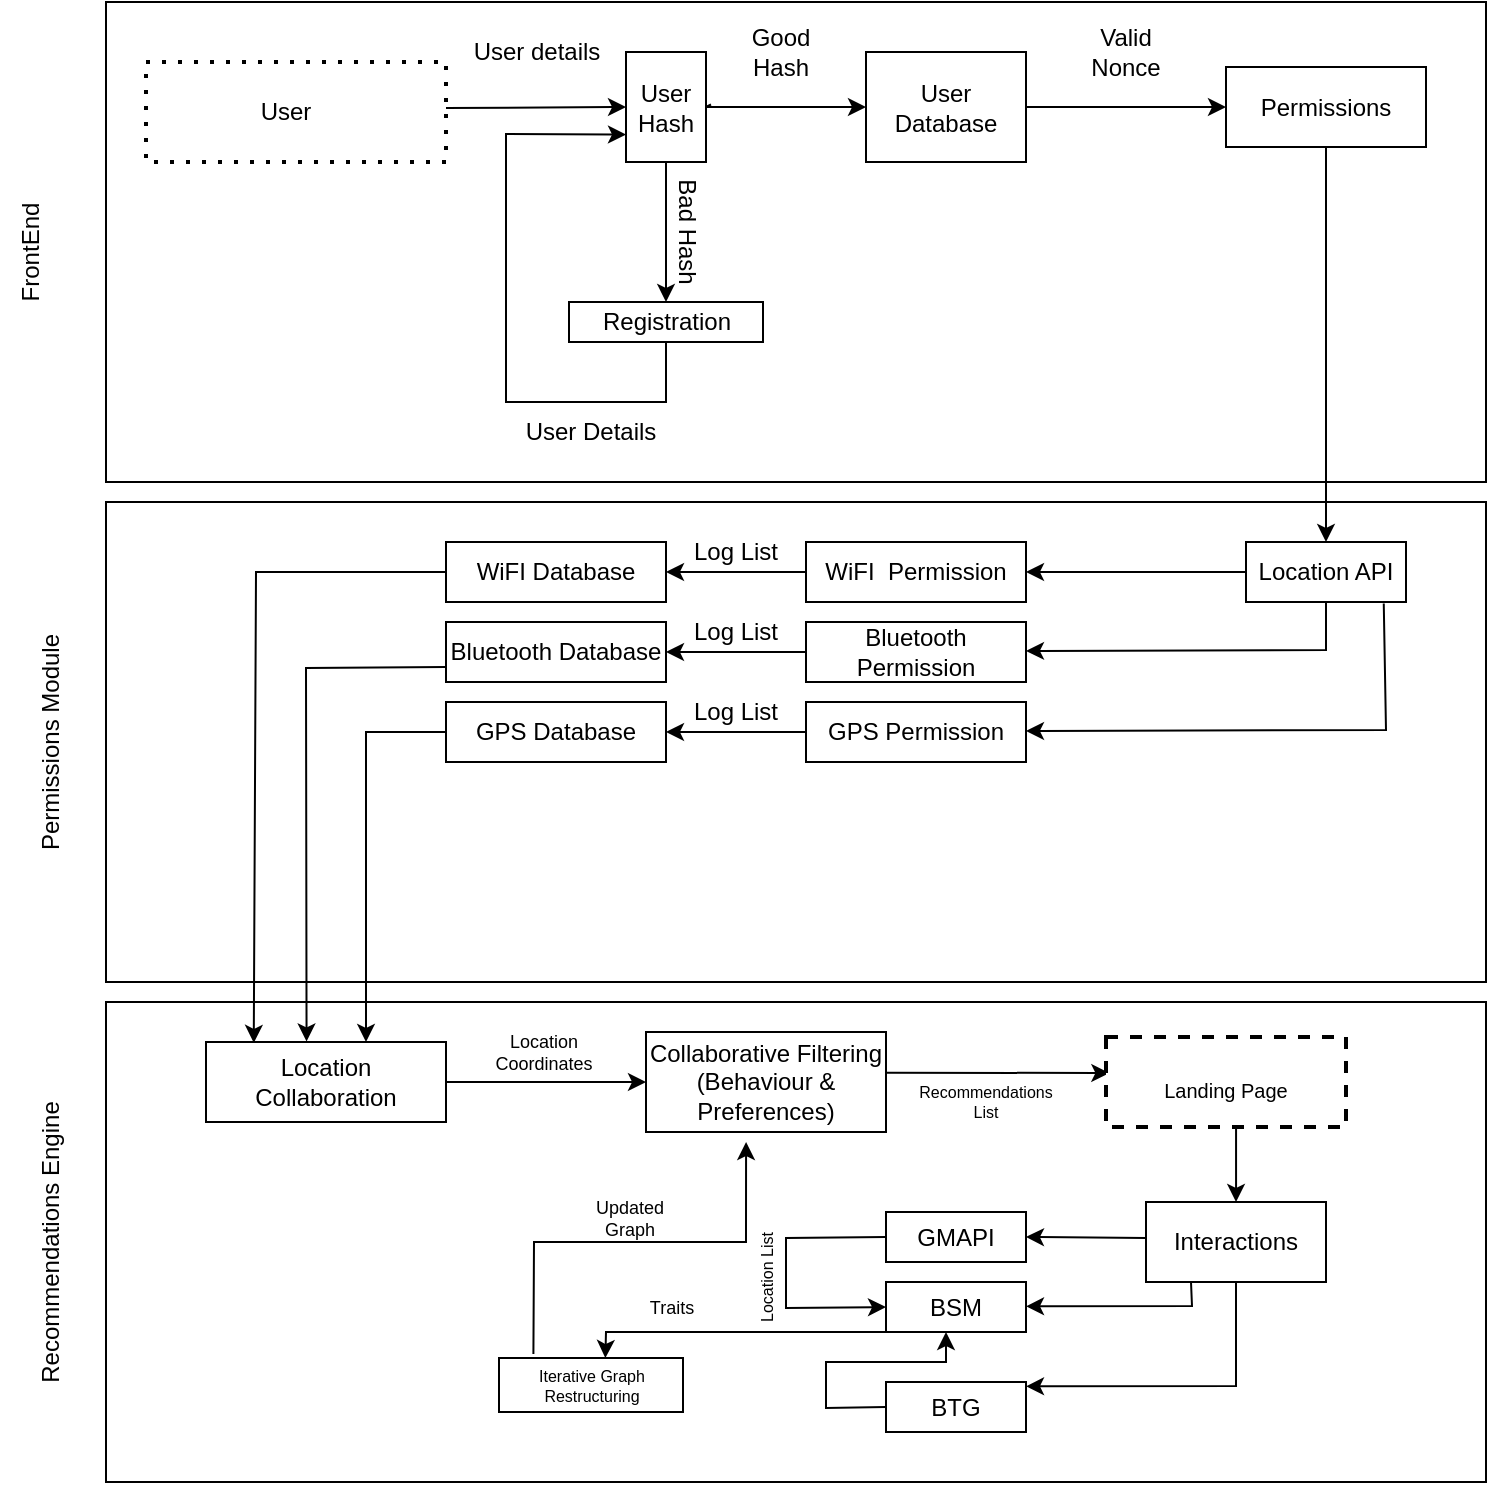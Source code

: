 <mxfile version="16.4.3" type="github">
  <diagram id="G93JfH-K6TFxdWQqkhoN" name="Page-1">
    <mxGraphModel dx="539" dy="300" grid="1" gridSize="10" guides="1" tooltips="1" connect="1" arrows="1" fold="1" page="1" pageScale="1" pageWidth="850" pageHeight="1100" math="0" shadow="0">
      <root>
        <mxCell id="0" />
        <mxCell id="1" parent="0" />
        <mxCell id="0GJwcLVpLiTRm4O1bHKz-1" value="" style="rounded=0;whiteSpace=wrap;html=1;" vertex="1" parent="1">
          <mxGeometry x="210" y="80" width="690" height="240" as="geometry" />
        </mxCell>
        <mxCell id="0GJwcLVpLiTRm4O1bHKz-3" value="FrontEnd&lt;br&gt;" style="text;html=1;strokeColor=none;fillColor=none;align=center;verticalAlign=middle;whiteSpace=wrap;rounded=0;rotation=-90;" vertex="1" parent="1">
          <mxGeometry x="50" y="190" width="245" height="30" as="geometry" />
        </mxCell>
        <mxCell id="0GJwcLVpLiTRm4O1bHKz-11" value="" style="endArrow=none;dashed=1;html=1;dashPattern=1 3;strokeWidth=2;rounded=0;" edge="1" parent="1">
          <mxGeometry width="50" height="50" relative="1" as="geometry">
            <mxPoint x="380" y="160" as="sourcePoint" />
            <mxPoint x="380" y="160" as="targetPoint" />
            <Array as="points">
              <mxPoint x="230" y="160" />
              <mxPoint x="230" y="110" />
              <mxPoint x="380" y="110" />
            </Array>
          </mxGeometry>
        </mxCell>
        <mxCell id="0GJwcLVpLiTRm4O1bHKz-12" value="User" style="text;html=1;strokeColor=none;fillColor=none;align=center;verticalAlign=middle;whiteSpace=wrap;rounded=0;" vertex="1" parent="1">
          <mxGeometry x="270" y="120" width="60" height="30" as="geometry" />
        </mxCell>
        <mxCell id="0GJwcLVpLiTRm4O1bHKz-13" value="" style="endArrow=classic;html=1;rounded=0;entryX=0;entryY=0.5;entryDx=0;entryDy=0;" edge="1" parent="1" target="0GJwcLVpLiTRm4O1bHKz-14">
          <mxGeometry width="50" height="50" relative="1" as="geometry">
            <mxPoint x="380" y="133" as="sourcePoint" />
            <mxPoint x="520" y="110" as="targetPoint" />
            <Array as="points" />
          </mxGeometry>
        </mxCell>
        <mxCell id="0GJwcLVpLiTRm4O1bHKz-14" value="User Hash" style="rounded=0;whiteSpace=wrap;html=1;" vertex="1" parent="1">
          <mxGeometry x="470" y="105" width="40" height="55" as="geometry" />
        </mxCell>
        <mxCell id="0GJwcLVpLiTRm4O1bHKz-18" value="" style="endArrow=classic;html=1;rounded=0;entryX=0;entryY=0.5;entryDx=0;entryDy=0;startArrow=none;" edge="1" parent="1" source="0GJwcLVpLiTRm4O1bHKz-14" target="0GJwcLVpLiTRm4O1bHKz-19">
          <mxGeometry width="50" height="50" relative="1" as="geometry">
            <mxPoint x="577.5" y="131.25" as="sourcePoint" />
            <mxPoint x="630" y="170" as="targetPoint" />
          </mxGeometry>
        </mxCell>
        <mxCell id="0GJwcLVpLiTRm4O1bHKz-24" value="" style="edgeStyle=orthogonalEdgeStyle;rounded=0;orthogonalLoop=1;jettySize=auto;html=1;" edge="1" parent="1" source="0GJwcLVpLiTRm4O1bHKz-19" target="0GJwcLVpLiTRm4O1bHKz-21">
          <mxGeometry relative="1" as="geometry" />
        </mxCell>
        <mxCell id="0GJwcLVpLiTRm4O1bHKz-17" value="User details" style="text;html=1;strokeColor=none;fillColor=none;align=center;verticalAlign=middle;whiteSpace=wrap;rounded=0;" vertex="1" parent="1">
          <mxGeometry x="388" y="90" width="75" height="30" as="geometry" />
        </mxCell>
        <mxCell id="0GJwcLVpLiTRm4O1bHKz-19" value="User Database" style="rounded=0;whiteSpace=wrap;html=1;" vertex="1" parent="1">
          <mxGeometry x="590" y="105" width="80" height="55" as="geometry" />
        </mxCell>
        <mxCell id="0GJwcLVpLiTRm4O1bHKz-21" value="Permissions" style="rounded=0;whiteSpace=wrap;html=1;" vertex="1" parent="1">
          <mxGeometry x="770" y="112.5" width="100" height="40" as="geometry" />
        </mxCell>
        <mxCell id="0GJwcLVpLiTRm4O1bHKz-23" value="" style="endArrow=none;html=1;rounded=0;entryX=0;entryY=0.5;entryDx=0;entryDy=0;exitX=1;exitY=0.5;exitDx=0;exitDy=0;" edge="1" parent="1" source="0GJwcLVpLiTRm4O1bHKz-14">
          <mxGeometry width="50" height="50" relative="1" as="geometry">
            <mxPoint x="530" y="132.5" as="sourcePoint" />
            <mxPoint x="512.5" y="131.25" as="targetPoint" />
          </mxGeometry>
        </mxCell>
        <mxCell id="0GJwcLVpLiTRm4O1bHKz-26" value="Valid Nonce" style="text;html=1;strokeColor=none;fillColor=none;align=center;verticalAlign=middle;whiteSpace=wrap;rounded=0;" vertex="1" parent="1">
          <mxGeometry x="690" y="90" width="60" height="30" as="geometry" />
        </mxCell>
        <mxCell id="0GJwcLVpLiTRm4O1bHKz-28" value="Good&lt;br&gt;Hash" style="text;html=1;strokeColor=none;fillColor=none;align=center;verticalAlign=middle;whiteSpace=wrap;rounded=0;" vertex="1" parent="1">
          <mxGeometry x="510" y="90" width="75" height="30" as="geometry" />
        </mxCell>
        <mxCell id="0GJwcLVpLiTRm4O1bHKz-29" value="" style="endArrow=classic;html=1;rounded=0;exitX=0.5;exitY=1;exitDx=0;exitDy=0;entryX=0.5;entryY=0;entryDx=0;entryDy=0;" edge="1" parent="1" source="0GJwcLVpLiTRm4O1bHKz-14" target="0GJwcLVpLiTRm4O1bHKz-31">
          <mxGeometry width="50" height="50" relative="1" as="geometry">
            <mxPoint x="480" y="220" as="sourcePoint" />
            <mxPoint x="530" y="170" as="targetPoint" />
          </mxGeometry>
        </mxCell>
        <mxCell id="0GJwcLVpLiTRm4O1bHKz-31" value="Registration" style="rounded=0;whiteSpace=wrap;html=1;" vertex="1" parent="1">
          <mxGeometry x="441.5" y="230" width="97" height="20" as="geometry" />
        </mxCell>
        <mxCell id="0GJwcLVpLiTRm4O1bHKz-32" value="Bad Hash&lt;br&gt;" style="text;html=1;strokeColor=none;fillColor=none;align=center;verticalAlign=middle;whiteSpace=wrap;rounded=0;rotation=90;" vertex="1" parent="1">
          <mxGeometry x="463" y="180" width="75" height="30" as="geometry" />
        </mxCell>
        <mxCell id="0GJwcLVpLiTRm4O1bHKz-33" value="" style="endArrow=classic;html=1;rounded=0;exitX=0.5;exitY=1;exitDx=0;exitDy=0;entryX=0;entryY=0.75;entryDx=0;entryDy=0;" edge="1" parent="1" source="0GJwcLVpLiTRm4O1bHKz-31" target="0GJwcLVpLiTRm4O1bHKz-14">
          <mxGeometry width="50" height="50" relative="1" as="geometry">
            <mxPoint x="490" y="300" as="sourcePoint" />
            <mxPoint x="540" y="250" as="targetPoint" />
            <Array as="points">
              <mxPoint x="490" y="280" />
              <mxPoint x="410" y="280" />
              <mxPoint x="410" y="146" />
            </Array>
          </mxGeometry>
        </mxCell>
        <mxCell id="0GJwcLVpLiTRm4O1bHKz-34" value="User Details" style="text;html=1;strokeColor=none;fillColor=none;align=center;verticalAlign=middle;whiteSpace=wrap;rounded=0;" vertex="1" parent="1">
          <mxGeometry x="410" y="290" width="85" height="10" as="geometry" />
        </mxCell>
        <mxCell id="0GJwcLVpLiTRm4O1bHKz-35" value="" style="rounded=0;whiteSpace=wrap;html=1;" vertex="1" parent="1">
          <mxGeometry x="210" y="330" width="690" height="240" as="geometry" />
        </mxCell>
        <mxCell id="0GJwcLVpLiTRm4O1bHKz-36" value="" style="rounded=0;whiteSpace=wrap;html=1;" vertex="1" parent="1">
          <mxGeometry x="210" y="580" width="690" height="240" as="geometry" />
        </mxCell>
        <mxCell id="0GJwcLVpLiTRm4O1bHKz-37" value="Permissions Module&lt;br&gt;" style="text;html=1;strokeColor=none;fillColor=none;align=center;verticalAlign=middle;whiteSpace=wrap;rounded=0;rotation=-90;" vertex="1" parent="1">
          <mxGeometry x="60" y="435" width="245" height="30" as="geometry" />
        </mxCell>
        <mxCell id="0GJwcLVpLiTRm4O1bHKz-38" value="Recommendations Engine" style="text;html=1;strokeColor=none;fillColor=none;align=center;verticalAlign=middle;whiteSpace=wrap;rounded=0;rotation=-90;" vertex="1" parent="1">
          <mxGeometry x="60" y="685" width="245" height="30" as="geometry" />
        </mxCell>
        <mxCell id="0GJwcLVpLiTRm4O1bHKz-39" value="Location API" style="rounded=0;whiteSpace=wrap;html=1;" vertex="1" parent="1">
          <mxGeometry x="780" y="350" width="80" height="30" as="geometry" />
        </mxCell>
        <mxCell id="0GJwcLVpLiTRm4O1bHKz-40" value="" style="endArrow=classic;html=1;rounded=0;exitX=0.5;exitY=1;exitDx=0;exitDy=0;" edge="1" parent="1" source="0GJwcLVpLiTRm4O1bHKz-21" target="0GJwcLVpLiTRm4O1bHKz-39">
          <mxGeometry width="50" height="50" relative="1" as="geometry">
            <mxPoint x="810" y="200" as="sourcePoint" />
            <mxPoint x="860" y="150" as="targetPoint" />
          </mxGeometry>
        </mxCell>
        <mxCell id="0GJwcLVpLiTRm4O1bHKz-41" value="" style="endArrow=classic;html=1;rounded=0;exitX=0;exitY=0.5;exitDx=0;exitDy=0;entryX=1;entryY=0.5;entryDx=0;entryDy=0;" edge="1" parent="1" source="0GJwcLVpLiTRm4O1bHKz-39" target="0GJwcLVpLiTRm4O1bHKz-43">
          <mxGeometry width="50" height="50" relative="1" as="geometry">
            <mxPoint x="710" y="420" as="sourcePoint" />
            <mxPoint x="760" y="370" as="targetPoint" />
            <Array as="points" />
          </mxGeometry>
        </mxCell>
        <mxCell id="0GJwcLVpLiTRm4O1bHKz-43" value="WiFI&lt;span style=&quot;white-space: pre&quot;&gt;	&lt;/span&gt;&amp;nbsp;Permission&lt;br&gt;" style="rounded=0;whiteSpace=wrap;html=1;" vertex="1" parent="1">
          <mxGeometry x="560" y="350" width="110" height="30" as="geometry" />
        </mxCell>
        <mxCell id="0GJwcLVpLiTRm4O1bHKz-44" value="GPS Permission" style="rounded=0;whiteSpace=wrap;html=1;" vertex="1" parent="1">
          <mxGeometry x="560" y="430" width="110" height="30" as="geometry" />
        </mxCell>
        <mxCell id="0GJwcLVpLiTRm4O1bHKz-45" value="Bluetooth Permission" style="rounded=0;whiteSpace=wrap;html=1;" vertex="1" parent="1">
          <mxGeometry x="560" y="390" width="110" height="30" as="geometry" />
        </mxCell>
        <mxCell id="0GJwcLVpLiTRm4O1bHKz-47" value="" style="endArrow=classic;html=1;rounded=0;exitX=0.5;exitY=1;exitDx=0;exitDy=0;entryX=1;entryY=0.5;entryDx=0;entryDy=0;" edge="1" parent="1" source="0GJwcLVpLiTRm4O1bHKz-39">
          <mxGeometry width="50" height="50" relative="1" as="geometry">
            <mxPoint x="780" y="404.47" as="sourcePoint" />
            <mxPoint x="670" y="404.47" as="targetPoint" />
            <Array as="points">
              <mxPoint x="820" y="404" />
            </Array>
          </mxGeometry>
        </mxCell>
        <mxCell id="0GJwcLVpLiTRm4O1bHKz-49" value="" style="endArrow=classic;html=1;rounded=0;exitX=0.861;exitY=1.025;exitDx=0;exitDy=0;entryX=1;entryY=0.5;entryDx=0;entryDy=0;exitPerimeter=0;" edge="1" parent="1" source="0GJwcLVpLiTRm4O1bHKz-39">
          <mxGeometry width="50" height="50" relative="1" as="geometry">
            <mxPoint x="820" y="420" as="sourcePoint" />
            <mxPoint x="670" y="444.47" as="targetPoint" />
            <Array as="points">
              <mxPoint x="850" y="444" />
            </Array>
          </mxGeometry>
        </mxCell>
        <mxCell id="0GJwcLVpLiTRm4O1bHKz-52" value="WiFI Database" style="rounded=0;whiteSpace=wrap;html=1;" vertex="1" parent="1">
          <mxGeometry x="380" y="350" width="110" height="30" as="geometry" />
        </mxCell>
        <mxCell id="0GJwcLVpLiTRm4O1bHKz-53" value="GPS Database" style="rounded=0;whiteSpace=wrap;html=1;" vertex="1" parent="1">
          <mxGeometry x="380" y="430" width="110" height="30" as="geometry" />
        </mxCell>
        <mxCell id="0GJwcLVpLiTRm4O1bHKz-54" value="Bluetooth Database" style="rounded=0;whiteSpace=wrap;html=1;" vertex="1" parent="1">
          <mxGeometry x="380" y="390" width="110" height="30" as="geometry" />
        </mxCell>
        <mxCell id="0GJwcLVpLiTRm4O1bHKz-62" value="" style="endArrow=classic;html=1;rounded=0;exitX=0;exitY=0.5;exitDx=0;exitDy=0;entryX=1;entryY=0.5;entryDx=0;entryDy=0;" edge="1" parent="1" source="0GJwcLVpLiTRm4O1bHKz-43" target="0GJwcLVpLiTRm4O1bHKz-52">
          <mxGeometry width="50" height="50" relative="1" as="geometry">
            <mxPoint x="540" y="365.26" as="sourcePoint" />
            <mxPoint x="430" y="365" as="targetPoint" />
            <Array as="points" />
          </mxGeometry>
        </mxCell>
        <mxCell id="0GJwcLVpLiTRm4O1bHKz-63" value="" style="endArrow=classic;html=1;rounded=0;exitX=0;exitY=0.5;exitDx=0;exitDy=0;entryX=1;entryY=0.5;entryDx=0;entryDy=0;" edge="1" parent="1" source="0GJwcLVpLiTRm4O1bHKz-45" target="0GJwcLVpLiTRm4O1bHKz-54">
          <mxGeometry width="50" height="50" relative="1" as="geometry">
            <mxPoint x="580" y="380.26" as="sourcePoint" />
            <mxPoint x="430" y="404.73" as="targetPoint" />
            <Array as="points" />
          </mxGeometry>
        </mxCell>
        <mxCell id="0GJwcLVpLiTRm4O1bHKz-64" value="" style="endArrow=classic;html=1;rounded=0;exitX=0;exitY=0.5;exitDx=0;exitDy=0;entryX=1;entryY=0.5;entryDx=0;entryDy=0;" edge="1" parent="1" source="0GJwcLVpLiTRm4O1bHKz-44" target="0GJwcLVpLiTRm4O1bHKz-53">
          <mxGeometry width="50" height="50" relative="1" as="geometry">
            <mxPoint x="608.88" y="381.01" as="sourcePoint" />
            <mxPoint x="430" y="444.73" as="targetPoint" />
            <Array as="points">
              <mxPoint x="490" y="445" />
            </Array>
          </mxGeometry>
        </mxCell>
        <mxCell id="0GJwcLVpLiTRm4O1bHKz-66" value="Log List&lt;span style=&quot;color: rgba(0 , 0 , 0 , 0) ; font-family: monospace ; font-size: 0px&quot;&gt;%3CmxGraphModel%3E%3Croot%3E%3CmxCell%20id%3D%220%22%2F%3E%3CmxCell%20id%3D%221%22%20parent%3D%220%22%2F%3E%3CmxCell%20id%3D%222%22%20value%3D%22%22%20style%3D%22endArrow%3Dclassic%3Bhtml%3D1%3Brounded%3D0%3BexitX%3D0%3BexitY%3D0.5%3BexitDx%3D0%3BexitDy%3D0%3BentryX%3D1%3BentryY%3D0.5%3BentryDx%3D0%3BentryDy%3D0%3B%22%20edge%3D%221%22%20parent%3D%221%22%3E%3CmxGeometry%20width%3D%2250%22%20height%3D%2250%22%20relative%3D%221%22%20as%3D%22geometry%22%3E%3CmxPoint%20x%3D%22780%22%20y%3D%22365%22%20as%3D%22sourcePoint%22%2F%3E%3CmxPoint%20x%3D%22670%22%20y%3D%22365%22%20as%3D%22targetPoint%22%2F%3E%3CArray%20as%3D%22points%22%2F%3E%3C%2FmxGeometry%3E%3C%2FmxCell%3E%3CmxCell%20id%3D%223%22%20value%3D%22%22%20style%3D%22endArrow%3Dclassic%3Bhtml%3D1%3Brounded%3D0%3BexitX%3D0.5%3BexitY%3D1%3BexitDx%3D0%3BexitDy%3D0%3BentryX%3D1%3BentryY%3D0.5%3BentryDx%3D0%3BentryDy%3D0%3B%22%20edge%3D%221%22%20parent%3D%221%22%3E%3CmxGeometry%20width%3D%2250%22%20height%3D%2250%22%20relative%3D%221%22%20as%3D%22geometry%22%3E%3CmxPoint%20x%3D%22820%22%20y%3D%22380%22%20as%3D%22sourcePoint%22%2F%3E%3CmxPoint%20x%3D%22670%22%20y%3D%22404.47%22%20as%3D%22targetPoint%22%2F%3E%3CArray%20as%3D%22points%22%3E%3CmxPoint%20x%3D%22820%22%20y%3D%22404%22%2F%3E%3C%2FArray%3E%3C%2FmxGeometry%3E%3C%2FmxCell%3E%3CmxCell%20id%3D%224%22%20value%3D%22%22%20style%3D%22endArrow%3Dclassic%3Bhtml%3D1%3Brounded%3D0%3BexitX%3D0.861%3BexitY%3D1.025%3BexitDx%3D0%3BexitDy%3D0%3BentryX%3D1%3BentryY%3D0.5%3BentryDx%3D0%3BentryDy%3D0%3BexitPerimeter%3D0%3B%22%20edge%3D%221%22%20parent%3D%221%22%3E%3CmxGeometry%20width%3D%2250%22%20height%3D%2250%22%20relative%3D%221%22%20as%3D%22geometry%22%3E%3CmxPoint%20x%3D%22848.88%22%20y%3D%22380.75%22%20as%3D%22sourcePoint%22%2F%3E%3CmxPoint%20x%3D%22670%22%20y%3D%22444.47%22%20as%3D%22targetPoint%22%2F%3E%3CArray%20as%3D%22points%22%3E%3CmxPoint%20x%3D%22850%22%20y%3D%22444%22%2F%3E%3C%2FArray%3E%3C%2FmxGeometry%3E%3C%2FmxCell%3E%3C%2Froot%3E%3C%2FmxGraphModel%3E&lt;/span&gt;" style="text;html=1;strokeColor=none;fillColor=none;align=center;verticalAlign=middle;whiteSpace=wrap;rounded=0;" vertex="1" parent="1">
          <mxGeometry x="495" y="340" width="60" height="30" as="geometry" />
        </mxCell>
        <mxCell id="0GJwcLVpLiTRm4O1bHKz-67" value="Log List&lt;span style=&quot;color: rgba(0 , 0 , 0 , 0) ; font-family: monospace ; font-size: 0px&quot;&gt;%3CmxGraphModel%3E%3Croot%3E%3CmxCell%20id%3D%220%22%2F%3E%3CmxCell%20id%3D%221%22%20parent%3D%220%22%2F%3E%3CmxCell%20id%3D%222%22%20value%3D%22%22%20style%3D%22endArrow%3Dclassic%3Bhtml%3D1%3Brounded%3D0%3BexitX%3D0%3BexitY%3D0.5%3BexitDx%3D0%3BexitDy%3D0%3BentryX%3D1%3BentryY%3D0.5%3BentryDx%3D0%3BentryDy%3D0%3B%22%20edge%3D%221%22%20parent%3D%221%22%3E%3CmxGeometry%20width%3D%2250%22%20height%3D%2250%22%20relative%3D%221%22%20as%3D%22geometry%22%3E%3CmxPoint%20x%3D%22780%22%20y%3D%22365%22%20as%3D%22sourcePoint%22%2F%3E%3CmxPoint%20x%3D%22670%22%20y%3D%22365%22%20as%3D%22targetPoint%22%2F%3E%3CArray%20as%3D%22points%22%2F%3E%3C%2FmxGeometry%3E%3C%2FmxCell%3E%3CmxCell%20id%3D%223%22%20value%3D%22%22%20style%3D%22endArrow%3Dclassic%3Bhtml%3D1%3Brounded%3D0%3BexitX%3D0.5%3BexitY%3D1%3BexitDx%3D0%3BexitDy%3D0%3BentryX%3D1%3BentryY%3D0.5%3BentryDx%3D0%3BentryDy%3D0%3B%22%20edge%3D%221%22%20parent%3D%221%22%3E%3CmxGeometry%20width%3D%2250%22%20height%3D%2250%22%20relative%3D%221%22%20as%3D%22geometry%22%3E%3CmxPoint%20x%3D%22820%22%20y%3D%22380%22%20as%3D%22sourcePoint%22%2F%3E%3CmxPoint%20x%3D%22670%22%20y%3D%22404.47%22%20as%3D%22targetPoint%22%2F%3E%3CArray%20as%3D%22points%22%3E%3CmxPoint%20x%3D%22820%22%20y%3D%22404%22%2F%3E%3C%2FArray%3E%3C%2FmxGeometry%3E%3C%2FmxCell%3E%3CmxCell%20id%3D%224%22%20value%3D%22%22%20style%3D%22endArrow%3Dclassic%3Bhtml%3D1%3Brounded%3D0%3BexitX%3D0.861%3BexitY%3D1.025%3BexitDx%3D0%3BexitDy%3D0%3BentryX%3D1%3BentryY%3D0.5%3BentryDx%3D0%3BentryDy%3D0%3BexitPerimeter%3D0%3B%22%20edge%3D%221%22%20parent%3D%221%22%3E%3CmxGeometry%20width%3D%2250%22%20height%3D%2250%22%20relative%3D%221%22%20as%3D%22geometry%22%3E%3CmxPoint%20x%3D%22848.88%22%20y%3D%22380.75%22%20as%3D%22sourcePoint%22%2F%3E%3CmxPoint%20x%3D%22670%22%20y%3D%22444.47%22%20as%3D%22targetPoint%22%2F%3E%3CArray%20as%3D%22points%22%3E%3CmxPoint%20x%3D%22850%22%20y%3D%22444%22%2F%3E%3C%2FArray%3E%3C%2FmxGeometry%3E%3C%2FmxCell%3E%3C%2Froot%3E%3C%2FmxGraphModel%3E&lt;/span&gt;" style="text;html=1;strokeColor=none;fillColor=none;align=center;verticalAlign=middle;whiteSpace=wrap;rounded=0;" vertex="1" parent="1">
          <mxGeometry x="495" y="380" width="60" height="30" as="geometry" />
        </mxCell>
        <mxCell id="0GJwcLVpLiTRm4O1bHKz-68" value="Log List&lt;span style=&quot;color: rgba(0 , 0 , 0 , 0) ; font-family: monospace ; font-size: 0px&quot;&gt;%3CmxGraphModel%3E%3Croot%3E%3CmxCell%20id%3D%220%22%2F%3E%3CmxCell%20id%3D%221%22%20parent%3D%220%22%2F%3E%3CmxCell%20id%3D%222%22%20value%3D%22%22%20style%3D%22endArrow%3Dclassic%3Bhtml%3D1%3Brounded%3D0%3BexitX%3D0%3BexitY%3D0.5%3BexitDx%3D0%3BexitDy%3D0%3BentryX%3D1%3BentryY%3D0.5%3BentryDx%3D0%3BentryDy%3D0%3B%22%20edge%3D%221%22%20parent%3D%221%22%3E%3CmxGeometry%20width%3D%2250%22%20height%3D%2250%22%20relative%3D%221%22%20as%3D%22geometry%22%3E%3CmxPoint%20x%3D%22780%22%20y%3D%22365%22%20as%3D%22sourcePoint%22%2F%3E%3CmxPoint%20x%3D%22670%22%20y%3D%22365%22%20as%3D%22targetPoint%22%2F%3E%3CArray%20as%3D%22points%22%2F%3E%3C%2FmxGeometry%3E%3C%2FmxCell%3E%3CmxCell%20id%3D%223%22%20value%3D%22%22%20style%3D%22endArrow%3Dclassic%3Bhtml%3D1%3Brounded%3D0%3BexitX%3D0.5%3BexitY%3D1%3BexitDx%3D0%3BexitDy%3D0%3BentryX%3D1%3BentryY%3D0.5%3BentryDx%3D0%3BentryDy%3D0%3B%22%20edge%3D%221%22%20parent%3D%221%22%3E%3CmxGeometry%20width%3D%2250%22%20height%3D%2250%22%20relative%3D%221%22%20as%3D%22geometry%22%3E%3CmxPoint%20x%3D%22820%22%20y%3D%22380%22%20as%3D%22sourcePoint%22%2F%3E%3CmxPoint%20x%3D%22670%22%20y%3D%22404.47%22%20as%3D%22targetPoint%22%2F%3E%3CArray%20as%3D%22points%22%3E%3CmxPoint%20x%3D%22820%22%20y%3D%22404%22%2F%3E%3C%2FArray%3E%3C%2FmxGeometry%3E%3C%2FmxCell%3E%3CmxCell%20id%3D%224%22%20value%3D%22%22%20style%3D%22endArrow%3Dclassic%3Bhtml%3D1%3Brounded%3D0%3BexitX%3D0.861%3BexitY%3D1.025%3BexitDx%3D0%3BexitDy%3D0%3BentryX%3D1%3BentryY%3D0.5%3BentryDx%3D0%3BentryDy%3D0%3BexitPerimeter%3D0%3B%22%20edge%3D%221%22%20parent%3D%221%22%3E%3CmxGeometry%20width%3D%2250%22%20height%3D%2250%22%20relative%3D%221%22%20as%3D%22geometry%22%3E%3CmxPoint%20x%3D%22848.88%22%20y%3D%22380.75%22%20as%3D%22sourcePoint%22%2F%3E%3CmxPoint%20x%3D%22670%22%20y%3D%22444.47%22%20as%3D%22targetPoint%22%2F%3E%3CArray%20as%3D%22points%22%3E%3CmxPoint%20x%3D%22850%22%20y%3D%22444%22%2F%3E%3C%2FArray%3E%3C%2FmxGeometry%3E%3C%2FmxCell%3E%3C%2Froot%3E%3C%2FmxGraphModel%3E&lt;/span&gt;" style="text;html=1;strokeColor=none;fillColor=none;align=center;verticalAlign=middle;whiteSpace=wrap;rounded=0;" vertex="1" parent="1">
          <mxGeometry x="495" y="420" width="60" height="30" as="geometry" />
        </mxCell>
        <mxCell id="0GJwcLVpLiTRm4O1bHKz-69" value="" style="endArrow=classic;html=1;rounded=0;exitX=0;exitY=0.5;exitDx=0;exitDy=0;entryX=0.199;entryY=0.011;entryDx=0;entryDy=0;entryPerimeter=0;" edge="1" parent="1" source="0GJwcLVpLiTRm4O1bHKz-52" target="0GJwcLVpLiTRm4O1bHKz-70">
          <mxGeometry width="50" height="50" relative="1" as="geometry">
            <mxPoint x="290" y="470" as="sourcePoint" />
            <mxPoint x="340" y="420" as="targetPoint" />
            <Array as="points">
              <mxPoint x="285" y="365" />
            </Array>
          </mxGeometry>
        </mxCell>
        <mxCell id="0GJwcLVpLiTRm4O1bHKz-70" value="" style="rounded=0;whiteSpace=wrap;html=1;" vertex="1" parent="1">
          <mxGeometry x="260" y="600" width="120" height="40" as="geometry" />
        </mxCell>
        <mxCell id="0GJwcLVpLiTRm4O1bHKz-71" value="" style="endArrow=classic;html=1;rounded=0;exitX=0;exitY=0.75;exitDx=0;exitDy=0;entryX=0.419;entryY=-0.007;entryDx=0;entryDy=0;entryPerimeter=0;" edge="1" parent="1" source="0GJwcLVpLiTRm4O1bHKz-54" target="0GJwcLVpLiTRm4O1bHKz-70">
          <mxGeometry width="50" height="50" relative="1" as="geometry">
            <mxPoint x="390" y="375" as="sourcePoint" />
            <mxPoint x="310" y="590" as="targetPoint" />
            <Array as="points">
              <mxPoint x="310" y="413" />
            </Array>
          </mxGeometry>
        </mxCell>
        <mxCell id="0GJwcLVpLiTRm4O1bHKz-72" value="" style="endArrow=classic;html=1;rounded=0;exitX=0;exitY=0.5;exitDx=0;exitDy=0;" edge="1" parent="1" source="0GJwcLVpLiTRm4O1bHKz-53">
          <mxGeometry width="50" height="50" relative="1" as="geometry">
            <mxPoint x="390" y="422.5" as="sourcePoint" />
            <mxPoint x="340" y="600" as="targetPoint" />
            <Array as="points">
              <mxPoint x="340" y="445" />
            </Array>
          </mxGeometry>
        </mxCell>
        <mxCell id="0GJwcLVpLiTRm4O1bHKz-73" value="Location Collaboration" style="text;html=1;strokeColor=none;fillColor=none;align=center;verticalAlign=middle;whiteSpace=wrap;rounded=0;" vertex="1" parent="1">
          <mxGeometry x="290" y="605" width="60" height="30" as="geometry" />
        </mxCell>
        <mxCell id="0GJwcLVpLiTRm4O1bHKz-74" value="Collaborative Filtering (Behaviour &amp;amp; Preferences)" style="rounded=0;whiteSpace=wrap;html=1;" vertex="1" parent="1">
          <mxGeometry x="480" y="595" width="120" height="50" as="geometry" />
        </mxCell>
        <mxCell id="0GJwcLVpLiTRm4O1bHKz-75" value="" style="endArrow=classic;html=1;rounded=0;exitX=1;exitY=0.5;exitDx=0;exitDy=0;" edge="1" parent="1" source="0GJwcLVpLiTRm4O1bHKz-70" target="0GJwcLVpLiTRm4O1bHKz-74">
          <mxGeometry width="50" height="50" relative="1" as="geometry">
            <mxPoint x="380" y="660" as="sourcePoint" />
            <mxPoint x="430" y="610" as="targetPoint" />
          </mxGeometry>
        </mxCell>
        <mxCell id="0GJwcLVpLiTRm4O1bHKz-76" value="Location Coordinates" style="text;html=1;strokeColor=none;fillColor=none;align=center;verticalAlign=middle;whiteSpace=wrap;rounded=0;fontSize=9;" vertex="1" parent="1">
          <mxGeometry x="388" y="590" width="82" height="30" as="geometry" />
        </mxCell>
        <mxCell id="0GJwcLVpLiTRm4O1bHKz-84" value="" style="endArrow=classic;html=1;rounded=0;entryX=0.014;entryY=0.4;entryDx=0;entryDy=0;entryPerimeter=0;exitX=1.003;exitY=0.407;exitDx=0;exitDy=0;exitPerimeter=0;" edge="1" parent="1" source="0GJwcLVpLiTRm4O1bHKz-74" target="0GJwcLVpLiTRm4O1bHKz-86">
          <mxGeometry width="50" height="50" relative="1" as="geometry">
            <mxPoint x="600" y="670" as="sourcePoint" />
            <mxPoint x="710" y="620" as="targetPoint" />
          </mxGeometry>
        </mxCell>
        <mxCell id="0GJwcLVpLiTRm4O1bHKz-85" value="&lt;font style=&quot;font-size: 8px;&quot;&gt;Recommendations&lt;br style=&quot;font-size: 8px;&quot;&gt;List&lt;/font&gt;" style="text;html=1;strokeColor=none;fillColor=none;align=center;verticalAlign=middle;whiteSpace=wrap;rounded=0;strokeWidth=0;fontSize=8;" vertex="1" parent="1">
          <mxGeometry x="610" y="620" width="80" height="20" as="geometry" />
        </mxCell>
        <mxCell id="0GJwcLVpLiTRm4O1bHKz-86" value="&lt;font size=&quot;1&quot;&gt;Landing Page&lt;/font&gt;" style="rounded=0;whiteSpace=wrap;html=1;fontSize=20;strokeWidth=2;dashed=1;" vertex="1" parent="1">
          <mxGeometry x="710" y="597.5" width="120" height="45" as="geometry" />
        </mxCell>
        <mxCell id="0GJwcLVpLiTRm4O1bHKz-87" value="" style="endArrow=classic;html=1;rounded=0;fontSize=12;exitX=0.542;exitY=1.004;exitDx=0;exitDy=0;exitPerimeter=0;" edge="1" parent="1" source="0GJwcLVpLiTRm4O1bHKz-86" target="0GJwcLVpLiTRm4O1bHKz-88">
          <mxGeometry width="50" height="50" relative="1" as="geometry">
            <mxPoint x="760" y="690" as="sourcePoint" />
            <mxPoint x="810" y="640" as="targetPoint" />
            <Array as="points" />
          </mxGeometry>
        </mxCell>
        <mxCell id="0GJwcLVpLiTRm4O1bHKz-88" value="Interactions" style="rounded=0;whiteSpace=wrap;html=1;fontSize=12;strokeWidth=1;" vertex="1" parent="1">
          <mxGeometry x="730" y="680" width="90" height="40" as="geometry" />
        </mxCell>
        <mxCell id="0GJwcLVpLiTRm4O1bHKz-89" value="" style="endArrow=classic;html=1;rounded=0;fontSize=12;entryX=1;entryY=0.5;entryDx=0;entryDy=0;" edge="1" parent="1" target="0GJwcLVpLiTRm4O1bHKz-90">
          <mxGeometry width="50" height="50" relative="1" as="geometry">
            <mxPoint x="730" y="698" as="sourcePoint" />
            <mxPoint x="720" y="700" as="targetPoint" />
          </mxGeometry>
        </mxCell>
        <mxCell id="0GJwcLVpLiTRm4O1bHKz-90" value="" style="rounded=0;whiteSpace=wrap;html=1;fontSize=12;strokeWidth=1;" vertex="1" parent="1">
          <mxGeometry x="600" y="685" width="70" height="25" as="geometry" />
        </mxCell>
        <mxCell id="0GJwcLVpLiTRm4O1bHKz-91" value="BSM" style="rounded=0;whiteSpace=wrap;html=1;fontSize=12;strokeWidth=1;" vertex="1" parent="1">
          <mxGeometry x="600" y="720" width="70" height="25" as="geometry" />
        </mxCell>
        <mxCell id="0GJwcLVpLiTRm4O1bHKz-92" value="BTG" style="rounded=0;whiteSpace=wrap;html=1;fontSize=12;strokeWidth=1;" vertex="1" parent="1">
          <mxGeometry x="600" y="770" width="70" height="25" as="geometry" />
        </mxCell>
        <mxCell id="0GJwcLVpLiTRm4O1bHKz-93" value="" style="endArrow=classic;html=1;rounded=0;fontSize=12;entryX=1;entryY=0.5;entryDx=0;entryDy=0;exitX=0.25;exitY=1;exitDx=0;exitDy=0;" edge="1" parent="1" source="0GJwcLVpLiTRm4O1bHKz-88">
          <mxGeometry width="50" height="50" relative="1" as="geometry">
            <mxPoint x="730" y="732.67" as="sourcePoint" />
            <mxPoint x="670" y="732.17" as="targetPoint" />
            <Array as="points">
              <mxPoint x="753" y="732" />
            </Array>
          </mxGeometry>
        </mxCell>
        <mxCell id="0GJwcLVpLiTRm4O1bHKz-94" value="" style="endArrow=classic;html=1;rounded=0;fontSize=12;entryX=1;entryY=0.5;entryDx=0;entryDy=0;exitX=0.5;exitY=1;exitDx=0;exitDy=0;" edge="1" parent="1" source="0GJwcLVpLiTRm4O1bHKz-88">
          <mxGeometry width="50" height="50" relative="1" as="geometry">
            <mxPoint x="730" y="772.67" as="sourcePoint" />
            <mxPoint x="670" y="772.17" as="targetPoint" />
            <Array as="points">
              <mxPoint x="775" y="772" />
            </Array>
          </mxGeometry>
        </mxCell>
        <mxCell id="0GJwcLVpLiTRm4O1bHKz-95" value="GMAPI" style="text;html=1;strokeColor=none;fillColor=none;align=center;verticalAlign=middle;whiteSpace=wrap;rounded=0;fontSize=12;" vertex="1" parent="1">
          <mxGeometry x="610" y="692.5" width="50" height="10" as="geometry" />
        </mxCell>
        <mxCell id="0GJwcLVpLiTRm4O1bHKz-97" value="" style="endArrow=classic;html=1;rounded=0;fontSize=12;exitX=0;exitY=0.5;exitDx=0;exitDy=0;entryX=0;entryY=0.5;entryDx=0;entryDy=0;" edge="1" parent="1" source="0GJwcLVpLiTRm4O1bHKz-90" target="0GJwcLVpLiTRm4O1bHKz-91">
          <mxGeometry width="50" height="50" relative="1" as="geometry">
            <mxPoint x="510" y="730" as="sourcePoint" />
            <mxPoint x="560" y="680" as="targetPoint" />
            <Array as="points">
              <mxPoint x="550" y="698" />
              <mxPoint x="550" y="733" />
            </Array>
          </mxGeometry>
        </mxCell>
        <mxCell id="0GJwcLVpLiTRm4O1bHKz-98" value="Location List" style="text;html=1;strokeColor=none;fillColor=none;align=center;verticalAlign=middle;whiteSpace=wrap;rounded=0;fontSize=8;rotation=-90;" vertex="1" parent="1">
          <mxGeometry x="505" y="702.5" width="70" height="30" as="geometry" />
        </mxCell>
        <mxCell id="0GJwcLVpLiTRm4O1bHKz-99" value="Iterative Graph Restructuring" style="rounded=0;whiteSpace=wrap;html=1;fontSize=8;strokeWidth=1;" vertex="1" parent="1">
          <mxGeometry x="406.5" y="758" width="92" height="27" as="geometry" />
        </mxCell>
        <mxCell id="0GJwcLVpLiTRm4O1bHKz-100" value="" style="endArrow=classic;html=1;rounded=0;fontSize=9;exitX=0;exitY=1;exitDx=0;exitDy=0;entryX=0.578;entryY=0;entryDx=0;entryDy=0;entryPerimeter=0;" edge="1" parent="1" source="0GJwcLVpLiTRm4O1bHKz-91" target="0GJwcLVpLiTRm4O1bHKz-99">
          <mxGeometry width="50" height="50" relative="1" as="geometry">
            <mxPoint x="470" y="730" as="sourcePoint" />
            <mxPoint x="520" y="680" as="targetPoint" />
            <Array as="points">
              <mxPoint x="460" y="745" />
            </Array>
          </mxGeometry>
        </mxCell>
        <mxCell id="0GJwcLVpLiTRm4O1bHKz-101" value="" style="endArrow=classic;html=1;rounded=0;fontSize=9;exitX=0;exitY=0.5;exitDx=0;exitDy=0;" edge="1" parent="1" source="0GJwcLVpLiTRm4O1bHKz-92">
          <mxGeometry width="50" height="50" relative="1" as="geometry">
            <mxPoint x="638.82" y="758" as="sourcePoint" />
            <mxPoint x="630" y="745" as="targetPoint" />
            <Array as="points">
              <mxPoint x="570" y="783" />
              <mxPoint x="570" y="760" />
              <mxPoint x="630" y="760" />
            </Array>
          </mxGeometry>
        </mxCell>
        <mxCell id="0GJwcLVpLiTRm4O1bHKz-102" value="Traits" style="text;html=1;strokeColor=none;fillColor=none;align=center;verticalAlign=middle;whiteSpace=wrap;rounded=0;fontSize=9;" vertex="1" parent="1">
          <mxGeometry x="463" y="718" width="60" height="30" as="geometry" />
        </mxCell>
        <mxCell id="0GJwcLVpLiTRm4O1bHKz-103" value="" style="endArrow=classic;html=1;rounded=0;fontSize=9;entryX=0.417;entryY=1.1;entryDx=0;entryDy=0;entryPerimeter=0;exitX=0.187;exitY=-0.074;exitDx=0;exitDy=0;exitPerimeter=0;" edge="1" parent="1" source="0GJwcLVpLiTRm4O1bHKz-99" target="0GJwcLVpLiTRm4O1bHKz-74">
          <mxGeometry width="50" height="50" relative="1" as="geometry">
            <mxPoint x="380" y="810" as="sourcePoint" />
            <mxPoint x="430" y="760" as="targetPoint" />
            <Array as="points">
              <mxPoint x="424" y="700" />
              <mxPoint x="530" y="700" />
            </Array>
          </mxGeometry>
        </mxCell>
        <mxCell id="0GJwcLVpLiTRm4O1bHKz-104" value="Updated Graph" style="text;html=1;strokeColor=none;fillColor=none;align=center;verticalAlign=middle;whiteSpace=wrap;rounded=0;fontSize=9;" vertex="1" parent="1">
          <mxGeometry x="441.5" y="672.5" width="60" height="30" as="geometry" />
        </mxCell>
      </root>
    </mxGraphModel>
  </diagram>
</mxfile>
